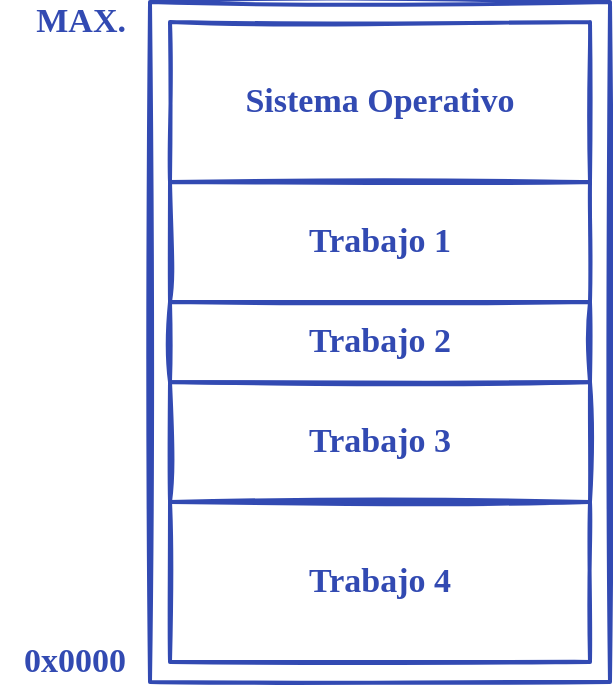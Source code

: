 <mxfile version="13.8.5" type="google"><diagram id="akEowiJKr_ScigKzrRVM" name="Page-1"><mxGraphModel dx="733" dy="762" grid="1" gridSize="10" guides="1" tooltips="1" connect="1" arrows="1" fold="1" page="1" pageScale="1" pageWidth="689" pageHeight="517" math="0" shadow="0"><root><mxCell id="0"/><mxCell id="1" parent="0"/><mxCell id="x2d5_n1oX765ovMaB82s-9" value="" style="rounded=0;whiteSpace=wrap;html=1;shadow=0;sketch=1;strokeWidth=2;fillColor=none;fontFamily=Ink Free;fontSize=17;spacing=20;strokeColor=#324AB2;fontColor=#324AB2;" parent="1" vertex="1"><mxGeometry x="956" y="40" width="230" height="340" as="geometry"/></mxCell><mxCell id="x2d5_n1oX765ovMaB82s-6" value="&lt;b&gt;Sistema Operativo&lt;/b&gt;" style="rounded=0;whiteSpace=wrap;html=1;shadow=0;sketch=1;strokeWidth=2;fillColor=none;fontFamily=Ink Free;fontSize=17;spacing=20;strokeColor=#324AB2;fontColor=#324AB2;" parent="1" vertex="1"><mxGeometry x="966" y="50" width="210" height="80" as="geometry"/></mxCell><mxCell id="x2d5_n1oX765ovMaB82s-7" value="&lt;b&gt;Trabajo 1&lt;/b&gt;" style="rounded=0;whiteSpace=wrap;html=1;shadow=0;sketch=1;strokeWidth=2;fillColor=none;fontFamily=Ink Free;fontSize=17;spacing=20;strokeColor=#324AB2;fontColor=#324AB2;" parent="1" vertex="1"><mxGeometry x="966" y="130" width="210" height="60" as="geometry"/></mxCell><mxCell id="x2d5_n1oX765ovMaB82s-10" value="&lt;b&gt;Trabajo 2&lt;br&gt;&lt;/b&gt;" style="rounded=0;whiteSpace=wrap;html=1;shadow=0;sketch=1;strokeWidth=2;fillColor=none;fontFamily=Ink Free;fontSize=17;spacing=20;strokeColor=#324AB2;fontColor=#324AB2;" parent="1" vertex="1"><mxGeometry x="966" y="190" width="210" height="40" as="geometry"/></mxCell><mxCell id="x2d5_n1oX765ovMaB82s-11" value="&lt;b&gt;Trabajo 3&lt;br&gt;&lt;/b&gt;" style="rounded=0;whiteSpace=wrap;html=1;shadow=0;sketch=1;strokeWidth=2;fillColor=none;fontFamily=Ink Free;fontSize=17;spacing=20;strokeColor=#324AB2;fontColor=#324AB2;" parent="1" vertex="1"><mxGeometry x="966" y="230" width="210" height="60" as="geometry"/></mxCell><mxCell id="x2d5_n1oX765ovMaB82s-12" value="&lt;b&gt;Trabajo 4&lt;br&gt;&lt;/b&gt;" style="rounded=0;whiteSpace=wrap;html=1;shadow=0;sketch=1;strokeWidth=2;fillColor=none;fontFamily=Ink Free;fontSize=17;spacing=20;strokeColor=#324AB2;fontColor=#324AB2;" parent="1" vertex="1"><mxGeometry x="966" y="290" width="210" height="80" as="geometry"/></mxCell><mxCell id="x2d5_n1oX765ovMaB82s-51" value="0x0000" style="text;html=1;strokeColor=none;fillColor=none;align=right;verticalAlign=middle;whiteSpace=wrap;rounded=0;shadow=0;sketch=1;fontFamily=Ink Free;fontSize=17;fontStyle=1;spacingRight=10;fontColor=#324AB2;" parent="1" vertex="1"><mxGeometry x="881" y="360" width="75" height="20" as="geometry"/></mxCell><mxCell id="x2d5_n1oX765ovMaB82s-52" value="MAX." style="text;html=1;strokeColor=none;fillColor=none;align=right;verticalAlign=middle;whiteSpace=wrap;rounded=0;shadow=0;sketch=1;fontFamily=Ink Free;fontSize=17;fontStyle=1;spacingRight=10;fontColor=#324AB2;" parent="1" vertex="1"><mxGeometry x="881" y="40" width="75" height="20" as="geometry"/></mxCell></root></mxGraphModel></diagram></mxfile>